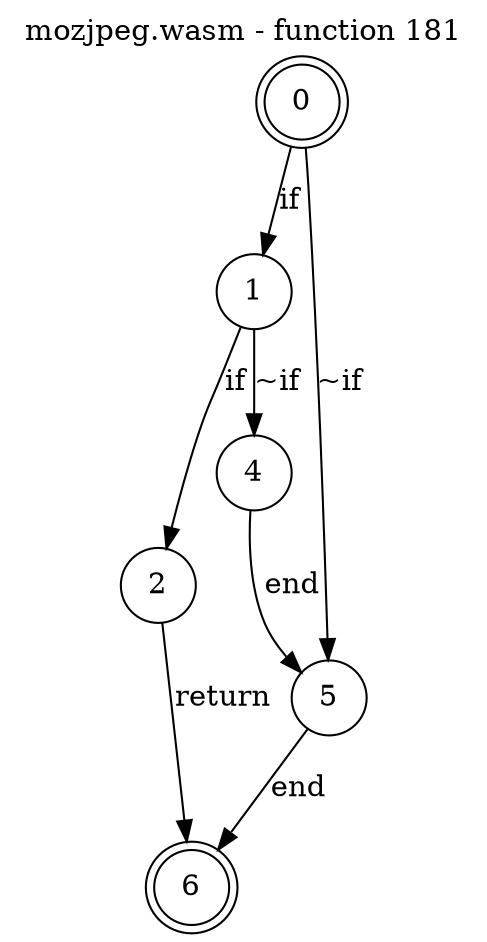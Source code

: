digraph finite_state_machine {
    label = "mozjpeg.wasm - function 181"
    labelloc =  t
    labelfontsize = 16
    labelfontcolor = black
    labelfontname = "Helvetica"
    node [shape = doublecircle]; 0 6;
    node [shape = circle];
    0 -> 1[label="if"];
    0 -> 5[label="~if"];
    1 -> 2[label="if"];
    1 -> 4[label="~if"];
    2 -> 6[label="return"];
    4 -> 5[label="end"];
    5 -> 6[label="end"];
}
